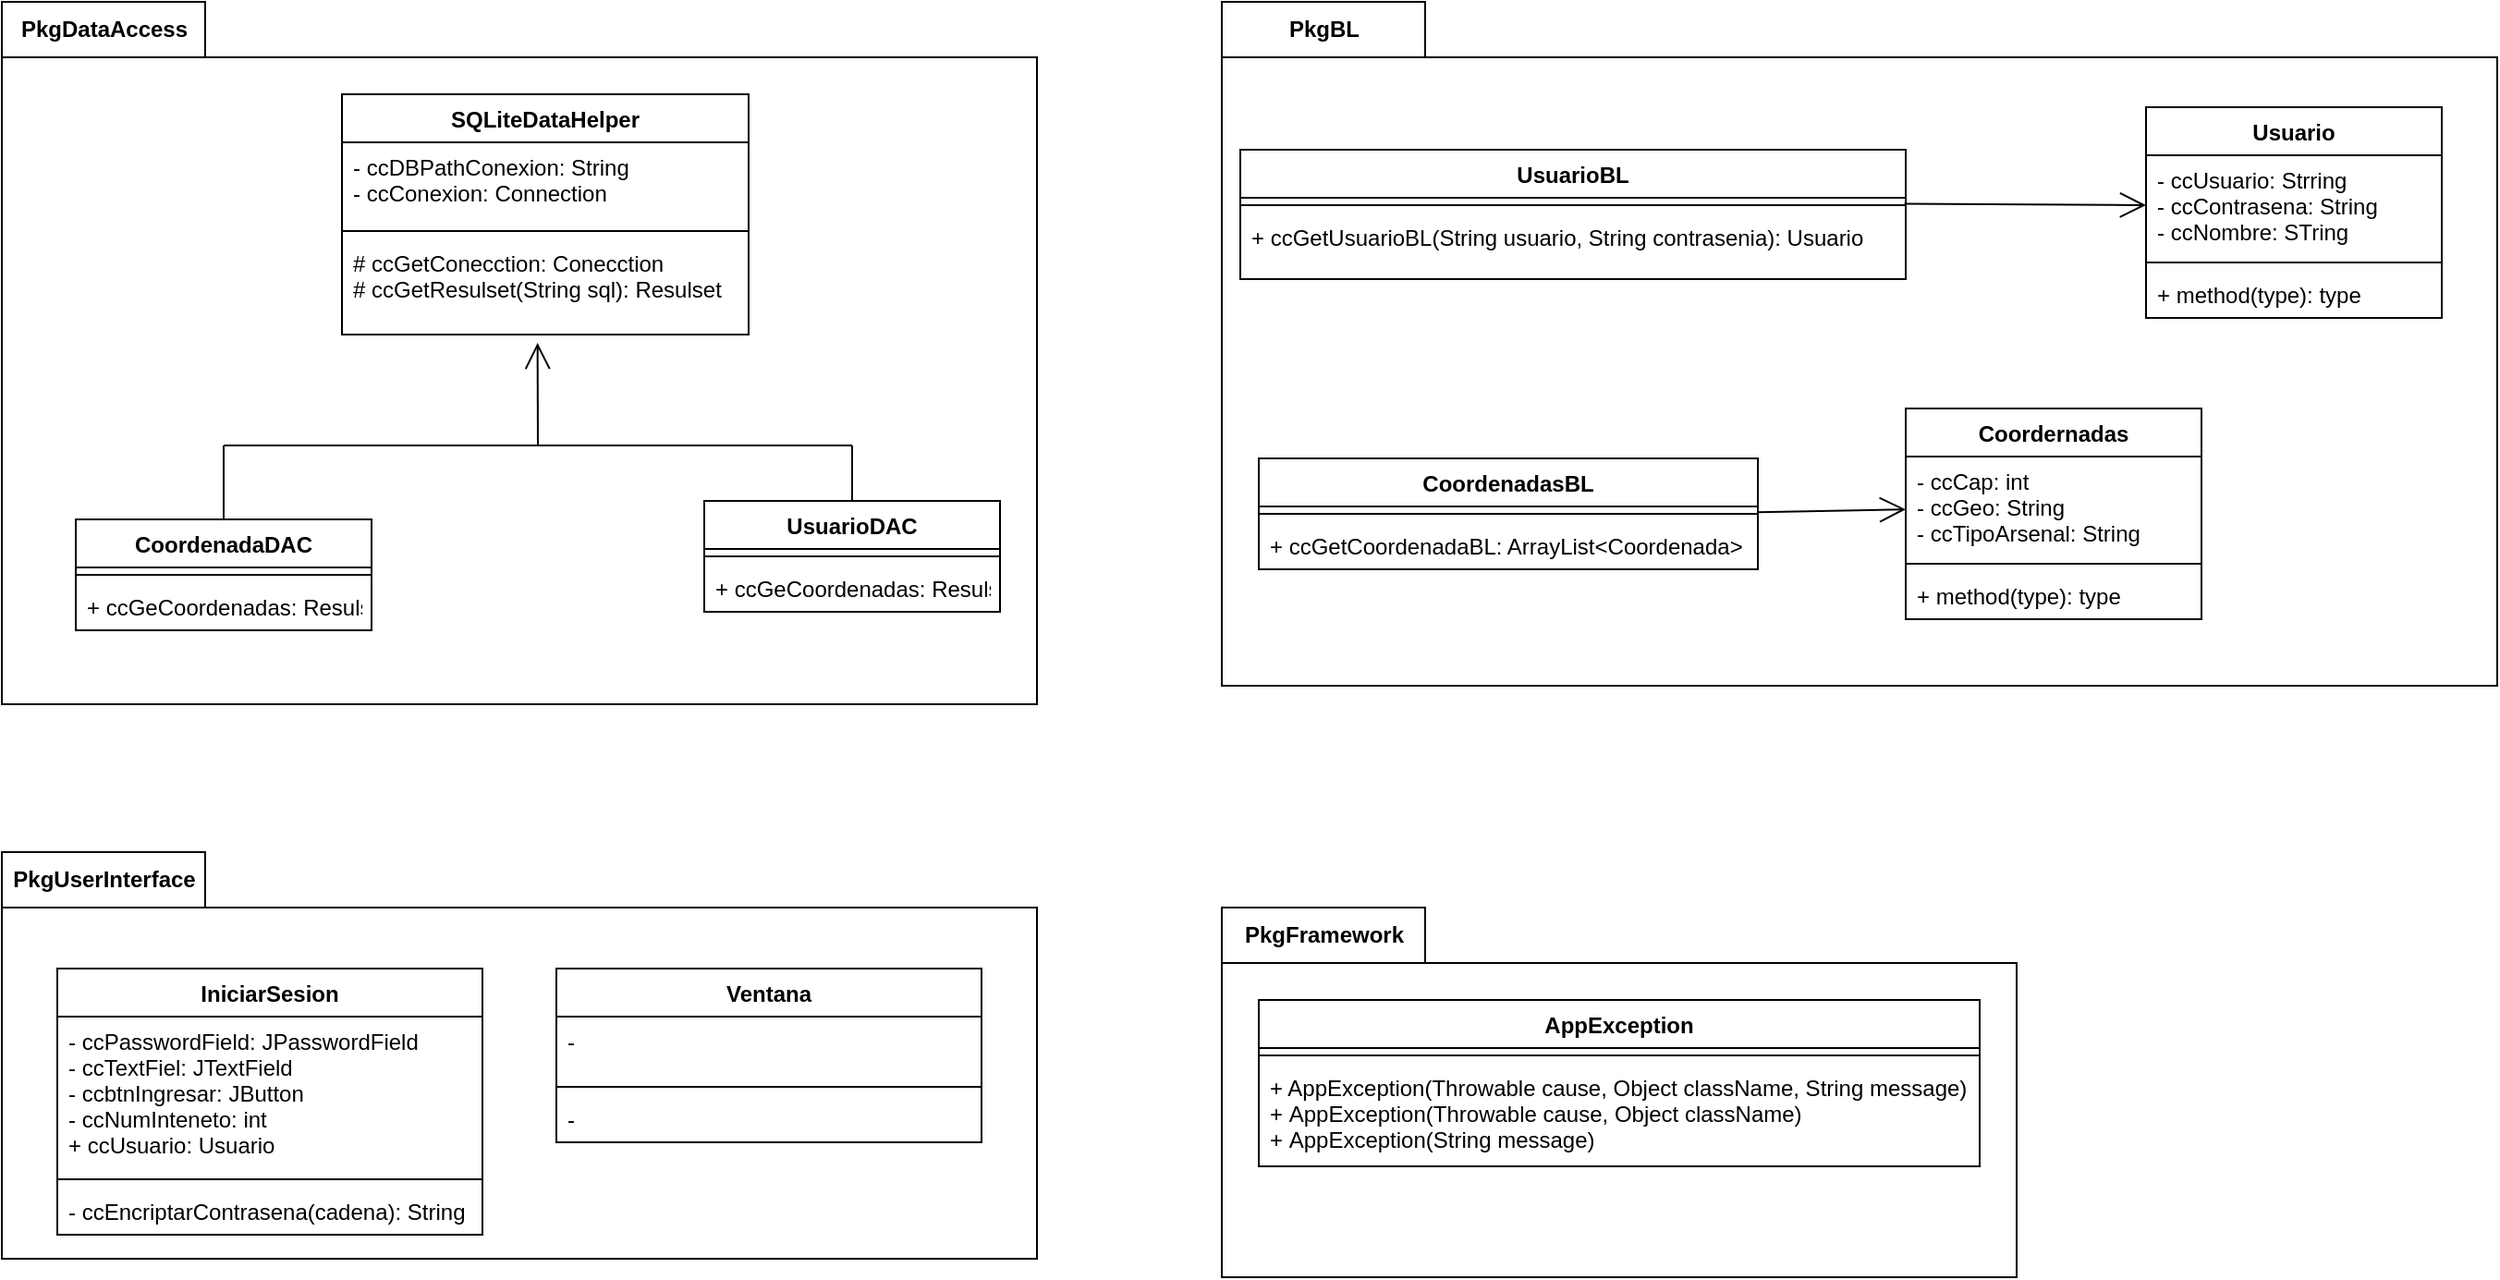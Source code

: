 <mxfile>
    <diagram id="CTJZQqYRQFASIXPNDNjK" name="UML">
        <mxGraphModel dx="820" dy="667" grid="1" gridSize="10" guides="1" tooltips="1" connect="1" arrows="1" fold="1" page="1" pageScale="1" pageWidth="1169" pageHeight="827" math="0" shadow="0">
            <root>
                <mxCell id="0"/>
                <mxCell id="1" parent="0"/>
                <mxCell id="BofTlcvl4PO2ev7Fv7-x-36" value="PkgBL" style="shape=folder;fontStyle=1;tabWidth=110;tabHeight=30;tabPosition=left;html=1;boundedLbl=1;labelInHeader=1;container=1;collapsible=0;recursiveResize=0;" parent="1" vertex="1">
                    <mxGeometry x="700" width="690" height="370" as="geometry"/>
                </mxCell>
                <mxCell id="BofTlcvl4PO2ev7Fv7-x-1" value="Usuario" style="swimlane;fontStyle=1;align=center;verticalAlign=top;childLayout=stackLayout;horizontal=1;startSize=26;horizontalStack=0;resizeParent=1;resizeParentMax=0;resizeLast=0;collapsible=1;marginBottom=0;" parent="BofTlcvl4PO2ev7Fv7-x-36" vertex="1">
                    <mxGeometry x="500" y="57" width="160" height="114" as="geometry"/>
                </mxCell>
                <mxCell id="BofTlcvl4PO2ev7Fv7-x-2" value="- ccUsuario: Strring&#10;- ccContrasena: String&#10;- ccNombre: STring" style="text;strokeColor=none;fillColor=none;align=left;verticalAlign=top;spacingLeft=4;spacingRight=4;overflow=hidden;rotatable=0;points=[[0,0.5],[1,0.5]];portConstraint=eastwest;" parent="BofTlcvl4PO2ev7Fv7-x-1" vertex="1">
                    <mxGeometry y="26" width="160" height="54" as="geometry"/>
                </mxCell>
                <mxCell id="BofTlcvl4PO2ev7Fv7-x-3" value="" style="line;strokeWidth=1;fillColor=none;align=left;verticalAlign=middle;spacingTop=-1;spacingLeft=3;spacingRight=3;rotatable=0;labelPosition=right;points=[];portConstraint=eastwest;strokeColor=inherit;" parent="BofTlcvl4PO2ev7Fv7-x-1" vertex="1">
                    <mxGeometry y="80" width="160" height="8" as="geometry"/>
                </mxCell>
                <mxCell id="BofTlcvl4PO2ev7Fv7-x-4" value="+ method(type): type" style="text;strokeColor=none;fillColor=none;align=left;verticalAlign=top;spacingLeft=4;spacingRight=4;overflow=hidden;rotatable=0;points=[[0,0.5],[1,0.5]];portConstraint=eastwest;" parent="BofTlcvl4PO2ev7Fv7-x-1" vertex="1">
                    <mxGeometry y="88" width="160" height="26" as="geometry"/>
                </mxCell>
                <mxCell id="BofTlcvl4PO2ev7Fv7-x-5" value="Coordernadas" style="swimlane;fontStyle=1;align=center;verticalAlign=top;childLayout=stackLayout;horizontal=1;startSize=26;horizontalStack=0;resizeParent=1;resizeParentMax=0;resizeLast=0;collapsible=1;marginBottom=0;" parent="BofTlcvl4PO2ev7Fv7-x-36" vertex="1">
                    <mxGeometry x="370" y="220" width="160" height="114" as="geometry"/>
                </mxCell>
                <mxCell id="BofTlcvl4PO2ev7Fv7-x-6" value="- ccCap: int&#10;- ccGeo: String&#10;- ccTipoArsenal: String" style="text;strokeColor=none;fillColor=none;align=left;verticalAlign=top;spacingLeft=4;spacingRight=4;overflow=hidden;rotatable=0;points=[[0,0.5],[1,0.5]];portConstraint=eastwest;" parent="BofTlcvl4PO2ev7Fv7-x-5" vertex="1">
                    <mxGeometry y="26" width="160" height="54" as="geometry"/>
                </mxCell>
                <mxCell id="BofTlcvl4PO2ev7Fv7-x-7" value="" style="line;strokeWidth=1;fillColor=none;align=left;verticalAlign=middle;spacingTop=-1;spacingLeft=3;spacingRight=3;rotatable=0;labelPosition=right;points=[];portConstraint=eastwest;strokeColor=inherit;" parent="BofTlcvl4PO2ev7Fv7-x-5" vertex="1">
                    <mxGeometry y="80" width="160" height="8" as="geometry"/>
                </mxCell>
                <mxCell id="BofTlcvl4PO2ev7Fv7-x-8" value="+ method(type): type" style="text;strokeColor=none;fillColor=none;align=left;verticalAlign=top;spacingLeft=4;spacingRight=4;overflow=hidden;rotatable=0;points=[[0,0.5],[1,0.5]];portConstraint=eastwest;" parent="BofTlcvl4PO2ev7Fv7-x-5" vertex="1">
                    <mxGeometry y="88" width="160" height="26" as="geometry"/>
                </mxCell>
                <mxCell id="BofTlcvl4PO2ev7Fv7-x-9" value="CoordenadasBL" style="swimlane;fontStyle=1;align=center;verticalAlign=top;childLayout=stackLayout;horizontal=1;startSize=26;horizontalStack=0;resizeParent=1;resizeParentMax=0;resizeLast=0;collapsible=1;marginBottom=0;" parent="BofTlcvl4PO2ev7Fv7-x-36" vertex="1">
                    <mxGeometry x="20" y="247" width="270" height="60" as="geometry"/>
                </mxCell>
                <mxCell id="BofTlcvl4PO2ev7Fv7-x-11" value="" style="line;strokeWidth=1;fillColor=none;align=left;verticalAlign=middle;spacingTop=-1;spacingLeft=3;spacingRight=3;rotatable=0;labelPosition=right;points=[];portConstraint=eastwest;strokeColor=inherit;" parent="BofTlcvl4PO2ev7Fv7-x-9" vertex="1">
                    <mxGeometry y="26" width="270" height="8" as="geometry"/>
                </mxCell>
                <mxCell id="BofTlcvl4PO2ev7Fv7-x-12" value="+ ccGetCoordenadaBL: ArrayList&lt;Coordenada&gt;" style="text;strokeColor=none;fillColor=none;align=left;verticalAlign=top;spacingLeft=4;spacingRight=4;overflow=hidden;rotatable=0;points=[[0,0.5],[1,0.5]];portConstraint=eastwest;" parent="BofTlcvl4PO2ev7Fv7-x-9" vertex="1">
                    <mxGeometry y="34" width="270" height="26" as="geometry"/>
                </mxCell>
                <mxCell id="BofTlcvl4PO2ev7Fv7-x-13" value="" style="endArrow=open;endFill=1;endSize=12;html=1;exitX=1;exitY=0.395;exitDx=0;exitDy=0;exitPerimeter=0;" parent="BofTlcvl4PO2ev7Fv7-x-36" source="BofTlcvl4PO2ev7Fv7-x-11" target="BofTlcvl4PO2ev7Fv7-x-6" edge="1">
                    <mxGeometry width="160" relative="1" as="geometry">
                        <mxPoint x="290" y="267" as="sourcePoint"/>
                        <mxPoint x="370" y="258" as="targetPoint"/>
                    </mxGeometry>
                </mxCell>
                <mxCell id="BofTlcvl4PO2ev7Fv7-x-39" value="UsuarioBL" style="swimlane;fontStyle=1;align=center;verticalAlign=top;childLayout=stackLayout;horizontal=1;startSize=26;horizontalStack=0;resizeParent=1;resizeParentMax=0;resizeLast=0;collapsible=1;marginBottom=0;" parent="BofTlcvl4PO2ev7Fv7-x-36" vertex="1">
                    <mxGeometry x="10" y="80" width="360" height="70" as="geometry"/>
                </mxCell>
                <mxCell id="BofTlcvl4PO2ev7Fv7-x-40" value="" style="line;strokeWidth=1;fillColor=none;align=left;verticalAlign=middle;spacingTop=-1;spacingLeft=3;spacingRight=3;rotatable=0;labelPosition=right;points=[];portConstraint=eastwest;strokeColor=inherit;" parent="BofTlcvl4PO2ev7Fv7-x-39" vertex="1">
                    <mxGeometry y="26" width="360" height="8" as="geometry"/>
                </mxCell>
                <mxCell id="BofTlcvl4PO2ev7Fv7-x-41" value="+ ccGetUsuarioBL(String usuario, String contrasenia): Usuario" style="text;strokeColor=none;fillColor=none;align=left;verticalAlign=top;spacingLeft=4;spacingRight=4;overflow=hidden;rotatable=0;points=[[0,0.5],[1,0.5]];portConstraint=eastwest;" parent="BofTlcvl4PO2ev7Fv7-x-39" vertex="1">
                    <mxGeometry y="34" width="360" height="36" as="geometry"/>
                </mxCell>
                <mxCell id="BofTlcvl4PO2ev7Fv7-x-42" value="" style="endArrow=open;endFill=1;endSize=12;html=1;exitX=0.998;exitY=0.408;exitDx=0;exitDy=0;exitPerimeter=0;entryX=0;entryY=0.5;entryDx=0;entryDy=0;" parent="BofTlcvl4PO2ev7Fv7-x-36" source="BofTlcvl4PO2ev7Fv7-x-40" target="BofTlcvl4PO2ev7Fv7-x-2" edge="1">
                    <mxGeometry width="160" relative="1" as="geometry">
                        <mxPoint x="389" y="115.79" as="sourcePoint"/>
                        <mxPoint x="469" y="114.21" as="targetPoint"/>
                    </mxGeometry>
                </mxCell>
                <mxCell id="47S0Cl_hhhcA63Px7yOc-8" value="PkgDataAccess" style="shape=folder;fontStyle=1;tabWidth=110;tabHeight=30;tabPosition=left;html=1;boundedLbl=1;labelInHeader=1;container=1;collapsible=0;recursiveResize=0;" parent="1" vertex="1">
                    <mxGeometry x="40" width="560" height="380" as="geometry"/>
                </mxCell>
                <mxCell id="47S0Cl_hhhcA63Px7yOc-10" value="UsuarioDAC" style="swimlane;fontStyle=1;align=center;verticalAlign=top;childLayout=stackLayout;horizontal=1;startSize=26;horizontalStack=0;resizeParent=1;resizeParentMax=0;resizeLast=0;collapsible=1;marginBottom=0;" parent="47S0Cl_hhhcA63Px7yOc-8" vertex="1">
                    <mxGeometry x="380" y="270" width="160" height="60" as="geometry"/>
                </mxCell>
                <mxCell id="47S0Cl_hhhcA63Px7yOc-11" value="" style="line;strokeWidth=1;fillColor=none;align=left;verticalAlign=middle;spacingTop=-1;spacingLeft=3;spacingRight=3;rotatable=0;labelPosition=right;points=[];portConstraint=eastwest;strokeColor=inherit;" parent="47S0Cl_hhhcA63Px7yOc-10" vertex="1">
                    <mxGeometry y="26" width="160" height="8" as="geometry"/>
                </mxCell>
                <mxCell id="47S0Cl_hhhcA63Px7yOc-12" value="+ ccGeCoordenadas: Resulset" style="text;strokeColor=none;fillColor=none;align=left;verticalAlign=top;spacingLeft=4;spacingRight=4;overflow=hidden;rotatable=0;points=[[0,0.5],[1,0.5]];portConstraint=eastwest;" parent="47S0Cl_hhhcA63Px7yOc-10" vertex="1">
                    <mxGeometry y="34" width="160" height="26" as="geometry"/>
                </mxCell>
                <mxCell id="47S0Cl_hhhcA63Px7yOc-13" value="" style="endArrow=none;html=1;entryX=0.5;entryY=0;entryDx=0;entryDy=0;" parent="47S0Cl_hhhcA63Px7yOc-8" target="47S0Cl_hhhcA63Px7yOc-10" edge="1">
                    <mxGeometry width="50" height="50" relative="1" as="geometry">
                        <mxPoint x="460" y="240" as="sourcePoint"/>
                        <mxPoint x="330" y="266.0" as="targetPoint"/>
                    </mxGeometry>
                </mxCell>
                <mxCell id="Z2313lZ94fGQouXPzKll-1" value="SQLiteDataHelper" style="swimlane;fontStyle=1;align=center;verticalAlign=top;childLayout=stackLayout;horizontal=1;startSize=26;horizontalStack=0;resizeParent=1;resizeParentMax=0;resizeLast=0;collapsible=1;marginBottom=0;" parent="47S0Cl_hhhcA63Px7yOc-8" vertex="1">
                    <mxGeometry x="184" y="50" width="220" height="130" as="geometry"/>
                </mxCell>
                <mxCell id="Z2313lZ94fGQouXPzKll-2" value="- ccDBPathConexion: String&#10;- ccConexion: Connection" style="text;strokeColor=none;fillColor=none;align=left;verticalAlign=top;spacingLeft=4;spacingRight=4;overflow=hidden;rotatable=0;points=[[0,0.5],[1,0.5]];portConstraint=eastwest;" parent="Z2313lZ94fGQouXPzKll-1" vertex="1">
                    <mxGeometry y="26" width="220" height="44" as="geometry"/>
                </mxCell>
                <mxCell id="Z2313lZ94fGQouXPzKll-3" value="" style="line;strokeWidth=1;fillColor=none;align=left;verticalAlign=middle;spacingTop=-1;spacingLeft=3;spacingRight=3;rotatable=0;labelPosition=right;points=[];portConstraint=eastwest;strokeColor=inherit;" parent="Z2313lZ94fGQouXPzKll-1" vertex="1">
                    <mxGeometry y="70" width="220" height="8" as="geometry"/>
                </mxCell>
                <mxCell id="Z2313lZ94fGQouXPzKll-4" value="# ccGetConecction: Conecction&#10;# ccGetResulset(String sql): Resulset" style="text;strokeColor=none;fillColor=none;align=left;verticalAlign=top;spacingLeft=4;spacingRight=4;overflow=hidden;rotatable=0;points=[[0,0.5],[1,0.5]];portConstraint=eastwest;" parent="Z2313lZ94fGQouXPzKll-1" vertex="1">
                    <mxGeometry y="78" width="220" height="52" as="geometry"/>
                </mxCell>
                <mxCell id="47S0Cl_hhhcA63Px7yOc-1" value="CoordenadaDAC" style="swimlane;fontStyle=1;align=center;verticalAlign=top;childLayout=stackLayout;horizontal=1;startSize=26;horizontalStack=0;resizeParent=1;resizeParentMax=0;resizeLast=0;collapsible=1;marginBottom=0;" parent="1" vertex="1">
                    <mxGeometry x="80" y="280" width="160" height="60" as="geometry"/>
                </mxCell>
                <mxCell id="47S0Cl_hhhcA63Px7yOc-3" value="" style="line;strokeWidth=1;fillColor=none;align=left;verticalAlign=middle;spacingTop=-1;spacingLeft=3;spacingRight=3;rotatable=0;labelPosition=right;points=[];portConstraint=eastwest;strokeColor=inherit;" parent="47S0Cl_hhhcA63Px7yOc-1" vertex="1">
                    <mxGeometry y="26" width="160" height="8" as="geometry"/>
                </mxCell>
                <mxCell id="47S0Cl_hhhcA63Px7yOc-4" value="+ ccGeCoordenadas: Resulset" style="text;strokeColor=none;fillColor=none;align=left;verticalAlign=top;spacingLeft=4;spacingRight=4;overflow=hidden;rotatable=0;points=[[0,0.5],[1,0.5]];portConstraint=eastwest;" parent="47S0Cl_hhhcA63Px7yOc-1" vertex="1">
                    <mxGeometry y="34" width="160" height="26" as="geometry"/>
                </mxCell>
                <mxCell id="47S0Cl_hhhcA63Px7yOc-5" value="" style="endArrow=open;endFill=1;endSize=12;html=1;entryX=0.481;entryY=1.086;entryDx=0;entryDy=0;entryPerimeter=0;" parent="1" target="Z2313lZ94fGQouXPzKll-4" edge="1">
                    <mxGeometry width="160" relative="1" as="geometry">
                        <mxPoint x="330" y="240" as="sourcePoint"/>
                        <mxPoint x="580" y="210" as="targetPoint"/>
                    </mxGeometry>
                </mxCell>
                <mxCell id="47S0Cl_hhhcA63Px7yOc-6" value="" style="endArrow=none;html=1;" parent="1" edge="1">
                    <mxGeometry width="50" height="50" relative="1" as="geometry">
                        <mxPoint x="160" y="240" as="sourcePoint"/>
                        <mxPoint x="500" y="240" as="targetPoint"/>
                    </mxGeometry>
                </mxCell>
                <mxCell id="47S0Cl_hhhcA63Px7yOc-7" value="" style="endArrow=none;html=1;" parent="1" edge="1">
                    <mxGeometry width="50" height="50" relative="1" as="geometry">
                        <mxPoint x="160" y="280" as="sourcePoint"/>
                        <mxPoint x="160" y="240" as="targetPoint"/>
                    </mxGeometry>
                </mxCell>
                <mxCell id="BofTlcvl4PO2ev7Fv7-x-79" value="PkgUserInterface" style="shape=folder;fontStyle=1;tabWidth=110;tabHeight=30;tabPosition=left;html=1;boundedLbl=1;labelInHeader=1;container=1;collapsible=0;recursiveResize=0;" parent="1" vertex="1">
                    <mxGeometry x="40" y="460" width="560" height="220" as="geometry"/>
                </mxCell>
                <mxCell id="BofTlcvl4PO2ev7Fv7-x-14" value="IniciarSesion" style="swimlane;fontStyle=1;align=center;verticalAlign=top;childLayout=stackLayout;horizontal=1;startSize=26;horizontalStack=0;resizeParent=1;resizeParentMax=0;resizeLast=0;collapsible=1;marginBottom=0;" parent="BofTlcvl4PO2ev7Fv7-x-79" vertex="1">
                    <mxGeometry x="30" y="63" width="230" height="144" as="geometry"/>
                </mxCell>
                <mxCell id="BofTlcvl4PO2ev7Fv7-x-15" value="- ccPasswordField: JPasswordField&#10;- ccTextFiel: JTextField&#10;- ccbtnIngresar: JButton&#10;- ccNumInteneto: int&#10;+ ccUsuario: Usuario" style="text;strokeColor=none;fillColor=none;align=left;verticalAlign=top;spacingLeft=4;spacingRight=4;overflow=hidden;rotatable=0;points=[[0,0.5],[1,0.5]];portConstraint=eastwest;" parent="BofTlcvl4PO2ev7Fv7-x-14" vertex="1">
                    <mxGeometry y="26" width="230" height="84" as="geometry"/>
                </mxCell>
                <mxCell id="BofTlcvl4PO2ev7Fv7-x-16" value="" style="line;strokeWidth=1;fillColor=none;align=left;verticalAlign=middle;spacingTop=-1;spacingLeft=3;spacingRight=3;rotatable=0;labelPosition=right;points=[];portConstraint=eastwest;strokeColor=inherit;" parent="BofTlcvl4PO2ev7Fv7-x-14" vertex="1">
                    <mxGeometry y="110" width="230" height="8" as="geometry"/>
                </mxCell>
                <mxCell id="BofTlcvl4PO2ev7Fv7-x-17" value="- ccEncriptarContrasena(cadena): String " style="text;strokeColor=none;fillColor=none;align=left;verticalAlign=top;spacingLeft=4;spacingRight=4;overflow=hidden;rotatable=0;points=[[0,0.5],[1,0.5]];portConstraint=eastwest;" parent="BofTlcvl4PO2ev7Fv7-x-14" vertex="1">
                    <mxGeometry y="118" width="230" height="26" as="geometry"/>
                </mxCell>
                <mxCell id="BofTlcvl4PO2ev7Fv7-x-71" value="Ventana" style="swimlane;fontStyle=1;align=center;verticalAlign=top;childLayout=stackLayout;horizontal=1;startSize=26;horizontalStack=0;resizeParent=1;resizeParentMax=0;resizeLast=0;collapsible=1;marginBottom=0;" parent="BofTlcvl4PO2ev7Fv7-x-79" vertex="1">
                    <mxGeometry x="300" y="63" width="230" height="94" as="geometry"/>
                </mxCell>
                <mxCell id="BofTlcvl4PO2ev7Fv7-x-72" value="-" style="text;strokeColor=none;fillColor=none;align=left;verticalAlign=top;spacingLeft=4;spacingRight=4;overflow=hidden;rotatable=0;points=[[0,0.5],[1,0.5]];portConstraint=eastwest;" parent="BofTlcvl4PO2ev7Fv7-x-71" vertex="1">
                    <mxGeometry y="26" width="230" height="34" as="geometry"/>
                </mxCell>
                <mxCell id="BofTlcvl4PO2ev7Fv7-x-73" value="" style="line;strokeWidth=1;fillColor=none;align=left;verticalAlign=middle;spacingTop=-1;spacingLeft=3;spacingRight=3;rotatable=0;labelPosition=right;points=[];portConstraint=eastwest;strokeColor=inherit;" parent="BofTlcvl4PO2ev7Fv7-x-71" vertex="1">
                    <mxGeometry y="60" width="230" height="8" as="geometry"/>
                </mxCell>
                <mxCell id="BofTlcvl4PO2ev7Fv7-x-74" value="-" style="text;strokeColor=none;fillColor=none;align=left;verticalAlign=top;spacingLeft=4;spacingRight=4;overflow=hidden;rotatable=0;points=[[0,0.5],[1,0.5]];portConstraint=eastwest;" parent="BofTlcvl4PO2ev7Fv7-x-71" vertex="1">
                    <mxGeometry y="68" width="230" height="26" as="geometry"/>
                </mxCell>
                <mxCell id="BofTlcvl4PO2ev7Fv7-x-81" value="PkgFramework" style="shape=folder;fontStyle=1;tabWidth=110;tabHeight=30;tabPosition=left;html=1;boundedLbl=1;labelInHeader=1;container=1;collapsible=0;recursiveResize=0;" parent="1" vertex="1">
                    <mxGeometry x="700" y="490" width="430" height="200" as="geometry"/>
                </mxCell>
                <mxCell id="BofTlcvl4PO2ev7Fv7-x-83" value="AppException" style="swimlane;fontStyle=1;align=center;verticalAlign=top;childLayout=stackLayout;horizontal=1;startSize=26;horizontalStack=0;resizeParent=1;resizeParentMax=0;resizeLast=0;collapsible=1;marginBottom=0;" parent="BofTlcvl4PO2ev7Fv7-x-81" vertex="1">
                    <mxGeometry x="20" y="50" width="390" height="90" as="geometry"/>
                </mxCell>
                <mxCell id="BofTlcvl4PO2ev7Fv7-x-85" value="" style="line;strokeWidth=1;fillColor=none;align=left;verticalAlign=middle;spacingTop=-1;spacingLeft=3;spacingRight=3;rotatable=0;labelPosition=right;points=[];portConstraint=eastwest;strokeColor=inherit;" parent="BofTlcvl4PO2ev7Fv7-x-83" vertex="1">
                    <mxGeometry y="26" width="390" height="8" as="geometry"/>
                </mxCell>
                <mxCell id="BofTlcvl4PO2ev7Fv7-x-86" value="+ AppException(Throwable cause, Object className, String message)&#10;+ AppException(Throwable cause, Object className)&#10;+ AppException(String message)" style="text;strokeColor=none;fillColor=none;align=left;verticalAlign=top;spacingLeft=4;spacingRight=4;overflow=hidden;rotatable=0;points=[[0,0.5],[1,0.5]];portConstraint=eastwest;" parent="BofTlcvl4PO2ev7Fv7-x-83" vertex="1">
                    <mxGeometry y="34" width="390" height="56" as="geometry"/>
                </mxCell>
            </root>
        </mxGraphModel>
    </diagram>
</mxfile>